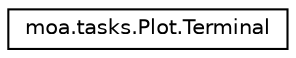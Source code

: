 digraph "Graphical Class Hierarchy"
{
 // LATEX_PDF_SIZE
  edge [fontname="Helvetica",fontsize="10",labelfontname="Helvetica",labelfontsize="10"];
  node [fontname="Helvetica",fontsize="10",shape=record];
  rankdir="LR";
  Node0 [label="moa.tasks.Plot.Terminal",height=0.2,width=0.4,color="black", fillcolor="white", style="filled",URL="$enummoa_1_1tasks_1_1_plot_1_1_terminal.html",tooltip=" "];
}
